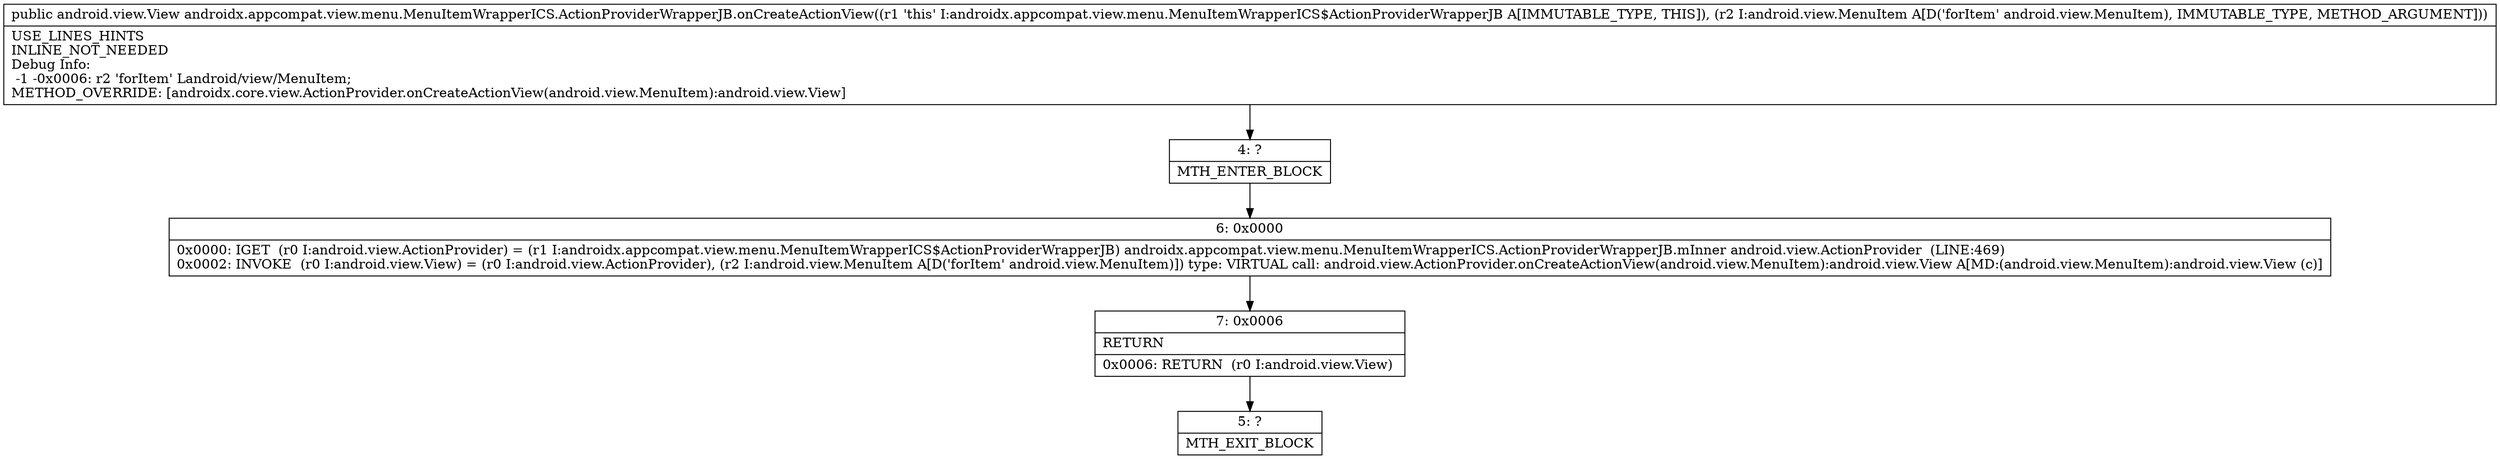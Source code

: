 digraph "CFG forandroidx.appcompat.view.menu.MenuItemWrapperICS.ActionProviderWrapperJB.onCreateActionView(Landroid\/view\/MenuItem;)Landroid\/view\/View;" {
Node_4 [shape=record,label="{4\:\ ?|MTH_ENTER_BLOCK\l}"];
Node_6 [shape=record,label="{6\:\ 0x0000|0x0000: IGET  (r0 I:android.view.ActionProvider) = (r1 I:androidx.appcompat.view.menu.MenuItemWrapperICS$ActionProviderWrapperJB) androidx.appcompat.view.menu.MenuItemWrapperICS.ActionProviderWrapperJB.mInner android.view.ActionProvider  (LINE:469)\l0x0002: INVOKE  (r0 I:android.view.View) = (r0 I:android.view.ActionProvider), (r2 I:android.view.MenuItem A[D('forItem' android.view.MenuItem)]) type: VIRTUAL call: android.view.ActionProvider.onCreateActionView(android.view.MenuItem):android.view.View A[MD:(android.view.MenuItem):android.view.View (c)]\l}"];
Node_7 [shape=record,label="{7\:\ 0x0006|RETURN\l|0x0006: RETURN  (r0 I:android.view.View) \l}"];
Node_5 [shape=record,label="{5\:\ ?|MTH_EXIT_BLOCK\l}"];
MethodNode[shape=record,label="{public android.view.View androidx.appcompat.view.menu.MenuItemWrapperICS.ActionProviderWrapperJB.onCreateActionView((r1 'this' I:androidx.appcompat.view.menu.MenuItemWrapperICS$ActionProviderWrapperJB A[IMMUTABLE_TYPE, THIS]), (r2 I:android.view.MenuItem A[D('forItem' android.view.MenuItem), IMMUTABLE_TYPE, METHOD_ARGUMENT]))  | USE_LINES_HINTS\lINLINE_NOT_NEEDED\lDebug Info:\l  \-1 \-0x0006: r2 'forItem' Landroid\/view\/MenuItem;\lMETHOD_OVERRIDE: [androidx.core.view.ActionProvider.onCreateActionView(android.view.MenuItem):android.view.View]\l}"];
MethodNode -> Node_4;Node_4 -> Node_6;
Node_6 -> Node_7;
Node_7 -> Node_5;
}


